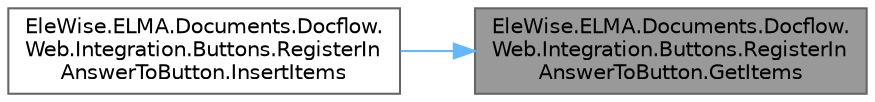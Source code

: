 digraph "EleWise.ELMA.Documents.Docflow.Web.Integration.Buttons.RegisterInAnswerToButton.GetItems"
{
 // LATEX_PDF_SIZE
  bgcolor="transparent";
  edge [fontname=Helvetica,fontsize=10,labelfontname=Helvetica,labelfontsize=10];
  node [fontname=Helvetica,fontsize=10,shape=box,height=0.2,width=0.4];
  rankdir="RL";
  Node1 [id="Node000001",label="EleWise.ELMA.Documents.Docflow.\lWeb.Integration.Buttons.RegisterIn\lAnswerToButton.GetItems",height=0.2,width=0.4,color="gray40", fillcolor="grey60", style="filled", fontcolor="black",tooltip="Получить список активных элементов для анализа в других точках"];
  Node1 -> Node2 [id="edge1_Node000001_Node000002",dir="back",color="steelblue1",style="solid",tooltip=" "];
  Node2 [id="Node000002",label="EleWise.ELMA.Documents.Docflow.\lWeb.Integration.Buttons.RegisterIn\lAnswerToButton.InsertItems",height=0.2,width=0.4,color="grey40", fillcolor="white", style="filled",URL="$class_ele_wise_1_1_e_l_m_a_1_1_documents_1_1_docflow_1_1_web_1_1_integration_1_1_buttons_1_1_register_in_answer_to_button.html#a561d5daf4e947acad6eccf7e64672b95",tooltip="Обработать корневой активный элемент"];
}

